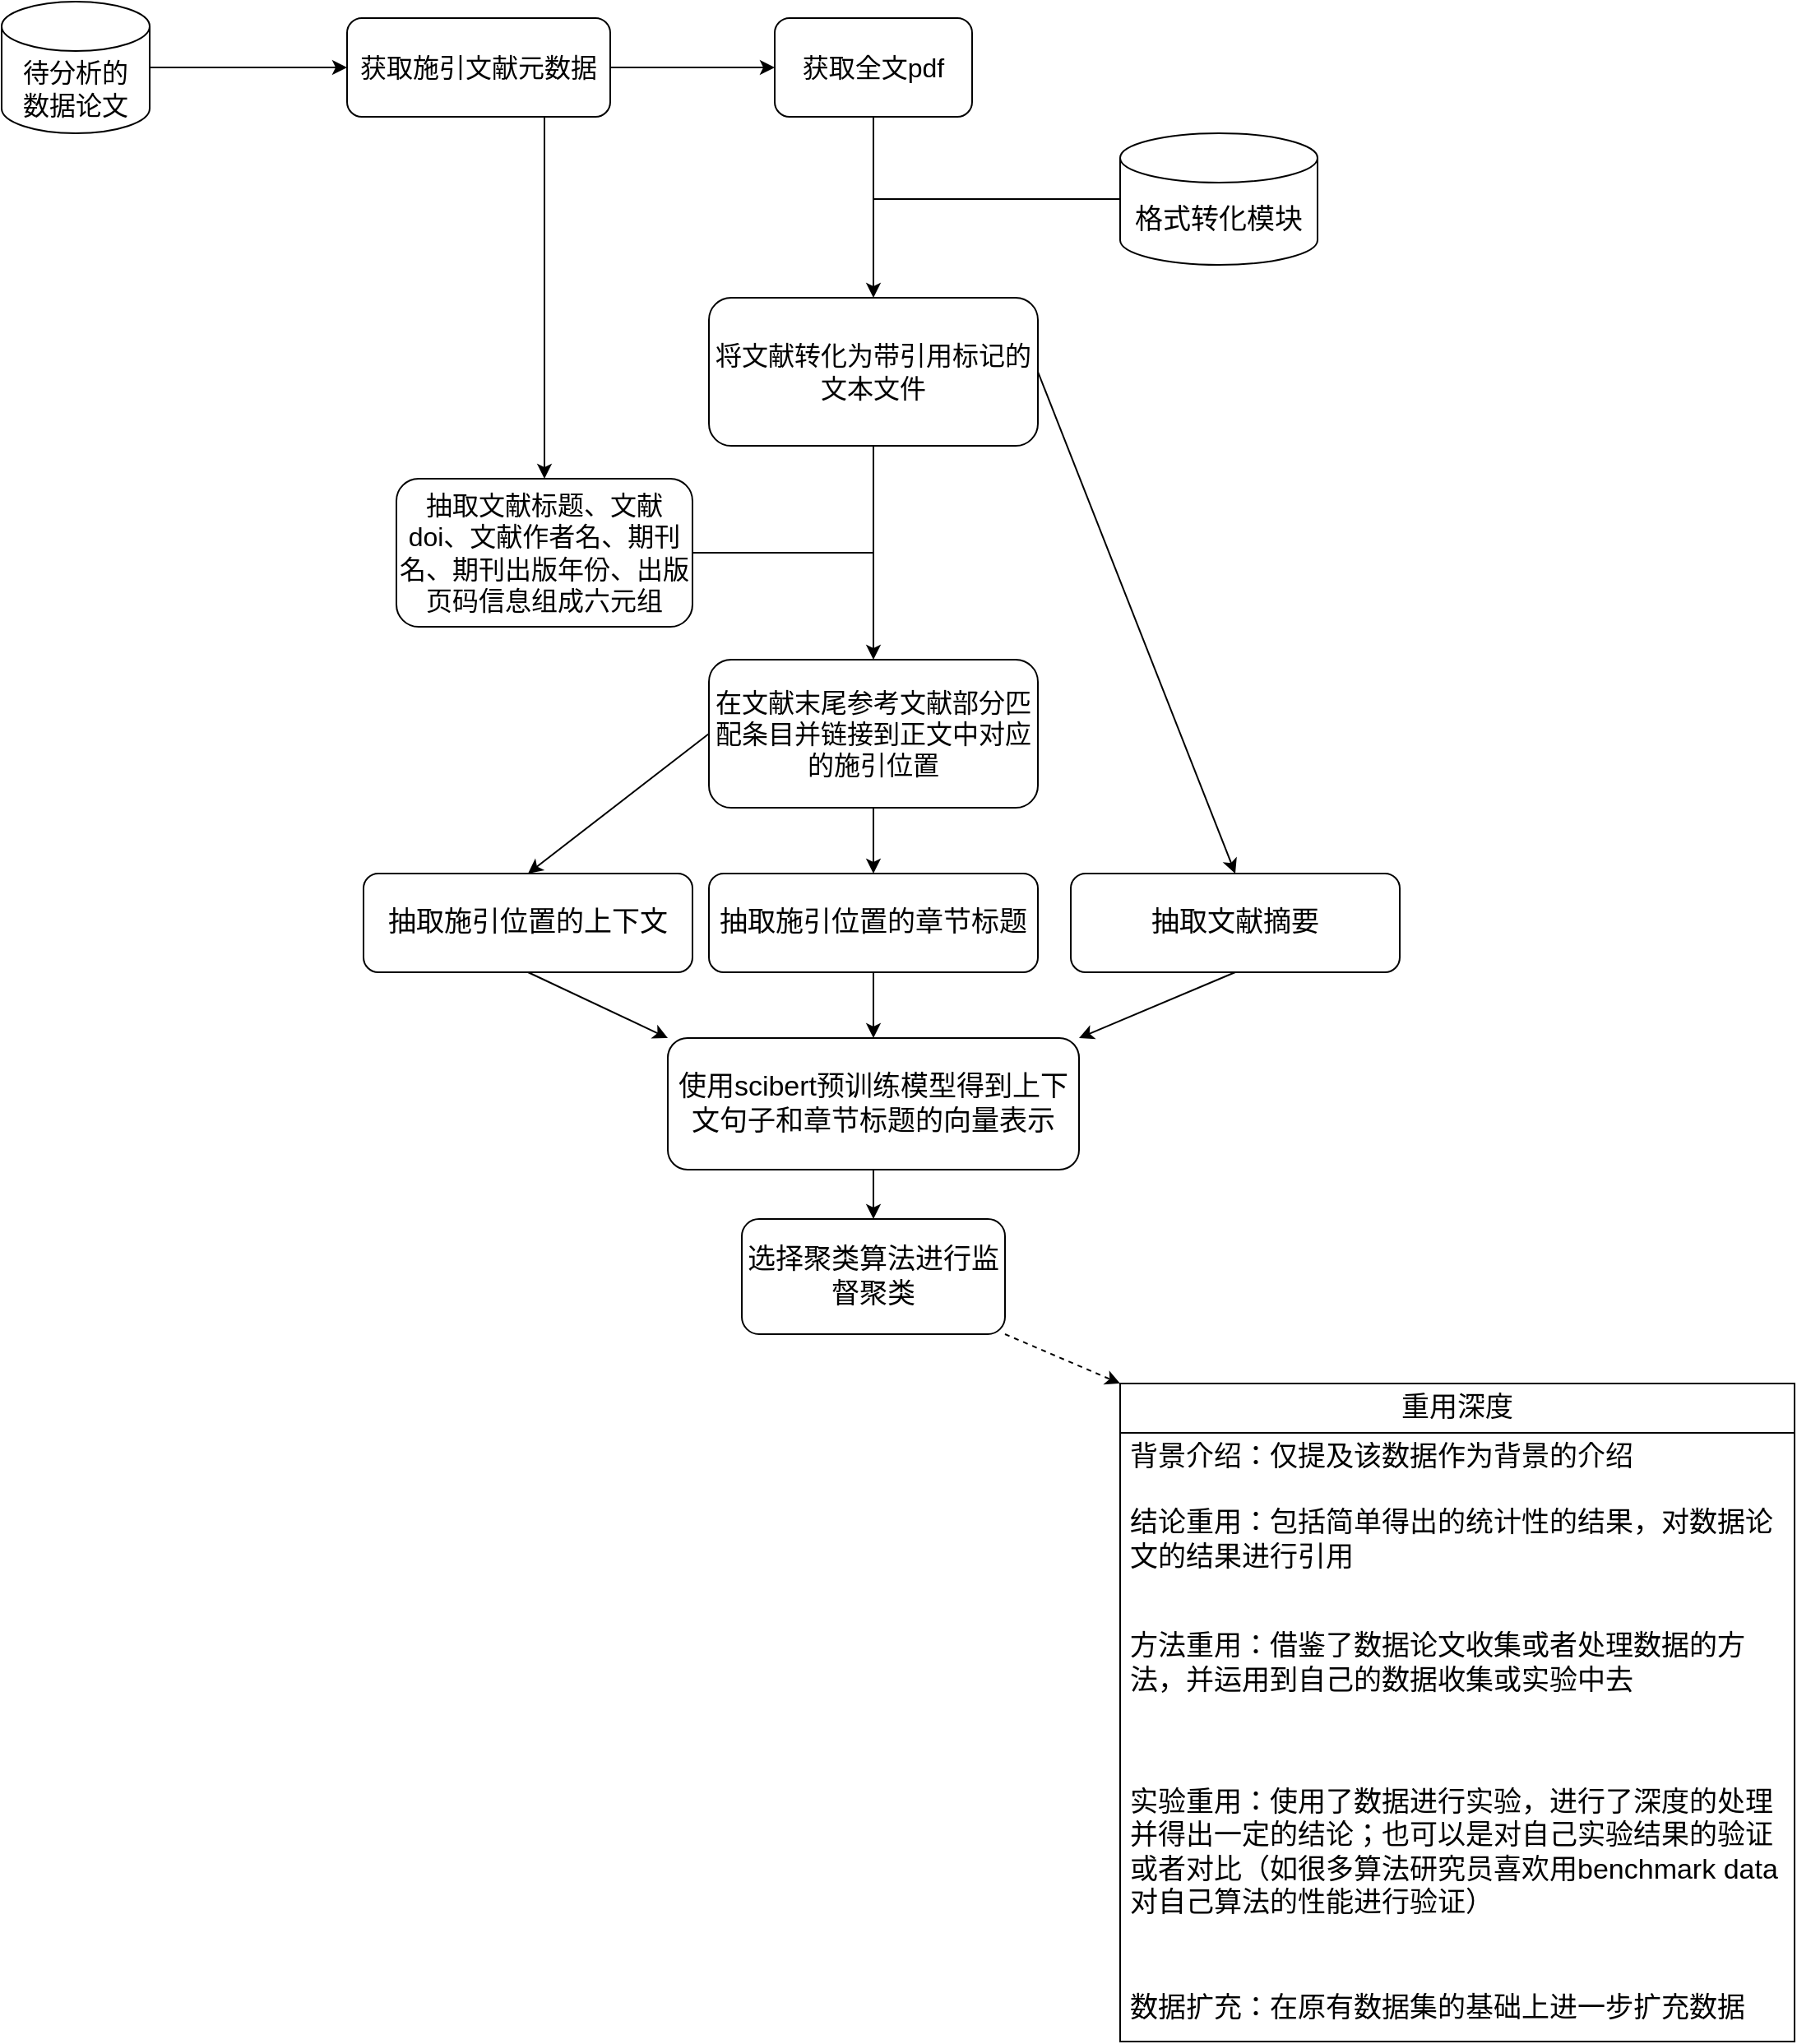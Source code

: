 <mxfile>
    <diagram id="fsEycn1RBUD5L9Ys57ce" name="第 1 页">
        <mxGraphModel dx="3040" dy="980" grid="1" gridSize="10" guides="1" tooltips="1" connect="1" arrows="1" fold="1" page="1" pageScale="1" pageWidth="827" pageHeight="1169" math="0" shadow="0">
            <root>
                <mxCell id="0"/>
                <mxCell id="1" parent="0"/>
                <mxCell id="9" value="" style="edgeStyle=none;html=1;fontSize=16;" parent="1" source="2" target="3" edge="1">
                    <mxGeometry relative="1" as="geometry"/>
                </mxCell>
                <mxCell id="2" value="&lt;font style=&quot;font-size: 16px;&quot;&gt;待分析的&lt;br&gt;数据论文&lt;/font&gt;" style="shape=cylinder3;whiteSpace=wrap;html=1;boundedLbl=1;backgroundOutline=1;size=15;" parent="1" vertex="1">
                    <mxGeometry x="20" y="20" width="90" height="80" as="geometry"/>
                </mxCell>
                <mxCell id="10" style="edgeStyle=none;html=1;exitX=1;exitY=0.5;exitDx=0;exitDy=0;entryX=0;entryY=0.5;entryDx=0;entryDy=0;fontSize=16;" parent="1" source="3" target="4" edge="1">
                    <mxGeometry relative="1" as="geometry"/>
                </mxCell>
                <mxCell id="22" style="edgeStyle=none;html=1;exitX=0.75;exitY=1;exitDx=0;exitDy=0;entryX=0.5;entryY=0;entryDx=0;entryDy=0;fontSize=16;" parent="1" source="3" target="21" edge="1">
                    <mxGeometry relative="1" as="geometry"/>
                </mxCell>
                <mxCell id="3" value="获取施引文献元数据" style="rounded=1;whiteSpace=wrap;html=1;fontSize=16;" parent="1" vertex="1">
                    <mxGeometry x="230" y="30" width="160" height="60" as="geometry"/>
                </mxCell>
                <mxCell id="19" style="edgeStyle=none;html=1;exitX=0.5;exitY=1;exitDx=0;exitDy=0;entryX=0.5;entryY=0;entryDx=0;entryDy=0;fontSize=17;" parent="1" source="4" target="12" edge="1">
                    <mxGeometry relative="1" as="geometry"/>
                </mxCell>
                <mxCell id="4" value="获取全文pdf" style="rounded=1;whiteSpace=wrap;html=1;fontSize=16;" parent="1" vertex="1">
                    <mxGeometry x="490" y="30" width="120" height="60" as="geometry"/>
                </mxCell>
                <mxCell id="24" style="edgeStyle=none;html=1;exitX=0.5;exitY=1;exitDx=0;exitDy=0;entryX=0.5;entryY=0;entryDx=0;entryDy=0;fontSize=16;" parent="1" source="12" target="23" edge="1">
                    <mxGeometry relative="1" as="geometry"/>
                </mxCell>
                <mxCell id="43" style="edgeStyle=none;html=1;exitX=1;exitY=0.5;exitDx=0;exitDy=0;entryX=0.5;entryY=0;entryDx=0;entryDy=0;" parent="1" source="12" target="42" edge="1">
                    <mxGeometry relative="1" as="geometry"/>
                </mxCell>
                <mxCell id="12" value="&lt;font style=&quot;font-size: 16px;&quot;&gt;将文献转化为带引用标记的文本文件&lt;/font&gt;" style="rounded=1;whiteSpace=wrap;html=1;" parent="1" vertex="1">
                    <mxGeometry x="450" y="200" width="200" height="90" as="geometry"/>
                </mxCell>
                <mxCell id="18" value="格式转化模块" style="shape=cylinder3;whiteSpace=wrap;html=1;boundedLbl=1;backgroundOutline=1;size=15;fontSize=17;" parent="1" vertex="1">
                    <mxGeometry x="700" y="100" width="120" height="80" as="geometry"/>
                </mxCell>
                <mxCell id="20" value="" style="endArrow=none;html=1;fontSize=17;entryX=0;entryY=0.5;entryDx=0;entryDy=0;entryPerimeter=0;" parent="1" target="18" edge="1">
                    <mxGeometry width="50" height="50" relative="1" as="geometry">
                        <mxPoint x="550" y="140" as="sourcePoint"/>
                        <mxPoint x="480" y="160" as="targetPoint"/>
                    </mxGeometry>
                </mxCell>
                <mxCell id="21" value="抽取文献标题、文献doi、文献作者名、期刊名、期刊出版年份、出版页码信息组成六元组" style="rounded=1;whiteSpace=wrap;html=1;fontSize=16;" parent="1" vertex="1">
                    <mxGeometry x="260" y="310" width="180" height="90" as="geometry"/>
                </mxCell>
                <mxCell id="44" style="edgeStyle=none;html=1;exitX=0.5;exitY=1;exitDx=0;exitDy=0;entryX=0.5;entryY=0;entryDx=0;entryDy=0;" parent="1" source="23" target="26" edge="1">
                    <mxGeometry relative="1" as="geometry"/>
                </mxCell>
                <mxCell id="45" style="edgeStyle=none;html=1;exitX=0;exitY=0.5;exitDx=0;exitDy=0;entryX=0.5;entryY=0;entryDx=0;entryDy=0;" parent="1" source="23" target="41" edge="1">
                    <mxGeometry relative="1" as="geometry"/>
                </mxCell>
                <mxCell id="23" value="在文献末尾参考文献部分匹配条目并链接到正文中对应的施引位置" style="rounded=1;whiteSpace=wrap;html=1;fontSize=16;" parent="1" vertex="1">
                    <mxGeometry x="450" y="420" width="200" height="90" as="geometry"/>
                </mxCell>
                <mxCell id="25" value="" style="endArrow=none;html=1;fontSize=16;exitX=1;exitY=0.5;exitDx=0;exitDy=0;" parent="1" source="21" edge="1">
                    <mxGeometry width="50" height="50" relative="1" as="geometry">
                        <mxPoint x="410" y="360" as="sourcePoint"/>
                        <mxPoint x="550" y="355" as="targetPoint"/>
                    </mxGeometry>
                </mxCell>
                <mxCell id="40" style="edgeStyle=none;html=1;exitX=0.5;exitY=1;exitDx=0;exitDy=0;entryX=0.5;entryY=0;entryDx=0;entryDy=0;" parent="1" source="26" target="28" edge="1">
                    <mxGeometry relative="1" as="geometry"/>
                </mxCell>
                <mxCell id="26" value="&lt;font style=&quot;font-size: 17px;&quot;&gt;抽取施引位置的章节标题&lt;/font&gt;" style="rounded=1;whiteSpace=wrap;html=1;fontSize=16;" parent="1" vertex="1">
                    <mxGeometry x="450" y="550" width="200" height="60" as="geometry"/>
                </mxCell>
                <mxCell id="31" style="edgeStyle=none;html=1;exitX=0.5;exitY=1;exitDx=0;exitDy=0;entryX=0.5;entryY=0;entryDx=0;entryDy=0;fontSize=17;" parent="1" source="28" target="30" edge="1">
                    <mxGeometry relative="1" as="geometry"/>
                </mxCell>
                <mxCell id="28" value="&lt;font style=&quot;font-size: 17px;&quot;&gt;使用scibert预训练模型得到上下文句子和章节标题的向量表示&lt;/font&gt;" style="rounded=1;whiteSpace=wrap;html=1;" parent="1" vertex="1">
                    <mxGeometry x="425" y="650" width="250" height="80" as="geometry"/>
                </mxCell>
                <mxCell id="36" style="edgeStyle=none;html=1;exitX=1;exitY=1;exitDx=0;exitDy=0;entryX=0;entryY=0;entryDx=0;entryDy=0;fontSize=17;dashed=1;" parent="1" source="30" target="32" edge="1">
                    <mxGeometry relative="1" as="geometry"/>
                </mxCell>
                <mxCell id="30" value="选择聚类算法进行监督聚类" style="rounded=1;whiteSpace=wrap;html=1;fontSize=17;" parent="1" vertex="1">
                    <mxGeometry x="470" y="760" width="160" height="70" as="geometry"/>
                </mxCell>
                <mxCell id="32" value="重用深度" style="swimlane;fontStyle=0;childLayout=stackLayout;horizontal=1;startSize=30;horizontalStack=0;resizeParent=1;resizeParentMax=0;resizeLast=0;collapsible=1;marginBottom=0;whiteSpace=wrap;html=1;fontSize=17;" parent="1" vertex="1">
                    <mxGeometry x="700" y="860" width="410" height="400" as="geometry"/>
                </mxCell>
                <mxCell id="33" value="背景介绍：仅提及该数据作为背景的介绍" style="text;strokeColor=none;fillColor=none;align=left;verticalAlign=middle;spacingLeft=4;spacingRight=4;overflow=hidden;points=[[0,0.5],[1,0.5]];portConstraint=eastwest;rotatable=0;whiteSpace=wrap;html=1;fontSize=17;" parent="32" vertex="1">
                    <mxGeometry y="30" width="410" height="30" as="geometry"/>
                </mxCell>
                <mxCell id="34" value="结论重用：包括简单得出的统计性的结果，对数据论文的结果进行引用" style="text;strokeColor=none;fillColor=none;align=left;verticalAlign=middle;spacingLeft=4;spacingRight=4;overflow=hidden;points=[[0,0.5],[1,0.5]];portConstraint=eastwest;rotatable=0;whiteSpace=wrap;html=1;fontSize=17;" parent="32" vertex="1">
                    <mxGeometry y="60" width="410" height="70" as="geometry"/>
                </mxCell>
                <mxCell id="37" value="方法重用：借鉴了数据论文收集或者处理数据的方法，并运用到自己的数据收集或实验中去" style="text;strokeColor=none;fillColor=none;align=left;verticalAlign=middle;spacingLeft=4;spacingRight=4;overflow=hidden;points=[[0,0.5],[1,0.5]];portConstraint=eastwest;rotatable=0;whiteSpace=wrap;html=1;fontSize=17;" parent="32" vertex="1">
                    <mxGeometry y="130" width="410" height="80" as="geometry"/>
                </mxCell>
                <mxCell id="38" value="实验重用：使用了数据进行实验，进行了深度的处理并得出一定的结论；也可以是对自己实验结果的验证或者对比（如很多算法研究员喜欢用benchmark data对自己算法的性能进行验证）" style="text;strokeColor=none;fillColor=none;align=left;verticalAlign=middle;spacingLeft=4;spacingRight=4;overflow=hidden;points=[[0,0.5],[1,0.5]];portConstraint=eastwest;rotatable=0;whiteSpace=wrap;html=1;fontSize=17;" parent="32" vertex="1">
                    <mxGeometry y="210" width="410" height="150" as="geometry"/>
                </mxCell>
                <mxCell id="35" value="数据扩充：在原有数据集的基础上进一步扩充数据&lt;br&gt;" style="text;strokeColor=none;fillColor=none;align=left;verticalAlign=middle;spacingLeft=4;spacingRight=4;overflow=hidden;points=[[0,0.5],[1,0.5]];portConstraint=eastwest;rotatable=0;whiteSpace=wrap;html=1;fontSize=17;" parent="32" vertex="1">
                    <mxGeometry y="360" width="410" height="40" as="geometry"/>
                </mxCell>
                <mxCell id="46" style="edgeStyle=none;html=1;exitX=0.5;exitY=1;exitDx=0;exitDy=0;entryX=0;entryY=0;entryDx=0;entryDy=0;" edge="1" parent="1" source="41" target="28">
                    <mxGeometry relative="1" as="geometry"/>
                </mxCell>
                <mxCell id="41" value="&lt;font style=&quot;font-size: 17px;&quot;&gt;抽取施引位置的上下文&lt;/font&gt;" style="rounded=1;whiteSpace=wrap;html=1;fontSize=16;" parent="1" vertex="1">
                    <mxGeometry x="240" y="550" width="200" height="60" as="geometry"/>
                </mxCell>
                <mxCell id="47" style="edgeStyle=none;html=1;exitX=0.5;exitY=1;exitDx=0;exitDy=0;entryX=1;entryY=0;entryDx=0;entryDy=0;" edge="1" parent="1" source="42" target="28">
                    <mxGeometry relative="1" as="geometry"/>
                </mxCell>
                <mxCell id="42" value="&lt;font style=&quot;font-size: 17px;&quot;&gt;抽取文献摘要&lt;/font&gt;" style="rounded=1;whiteSpace=wrap;html=1;fontSize=16;" parent="1" vertex="1">
                    <mxGeometry x="670" y="550" width="200" height="60" as="geometry"/>
                </mxCell>
            </root>
        </mxGraphModel>
    </diagram>
</mxfile>